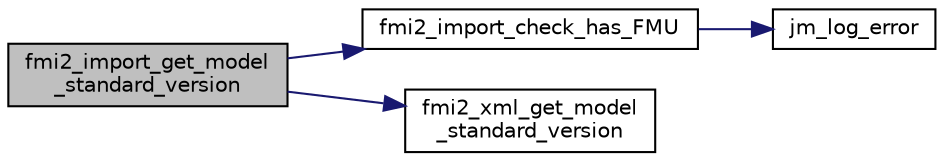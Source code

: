 digraph "fmi2_import_get_model_standard_version"
{
  edge [fontname="Helvetica",fontsize="10",labelfontname="Helvetica",labelfontsize="10"];
  node [fontname="Helvetica",fontsize="10",shape=record];
  rankdir="LR";
  Node153 [label="fmi2_import_get_model\l_standard_version",height=0.2,width=0.4,color="black", fillcolor="grey75", style="filled", fontcolor="black"];
  Node153 -> Node154 [color="midnightblue",fontsize="10",style="solid",fontname="Helvetica"];
  Node154 [label="fmi2_import_check_has_FMU",height=0.2,width=0.4,color="black", fillcolor="white", style="filled",URL="$d3/df2/fmi2__import_8c.html#a8081f28cd4f12875a98a03a4172dafe4"];
  Node154 -> Node155 [color="midnightblue",fontsize="10",style="solid",fontname="Helvetica"];
  Node155 [label="jm_log_error",height=0.2,width=0.4,color="black", fillcolor="white", style="filled",URL="$d6/dac/group__jm__callbacks.html#gada5096ac90f8adc61a90b76597c4ae05",tooltip="Send a error message to the logger function. See jm_log() for details. "];
  Node153 -> Node156 [color="midnightblue",fontsize="10",style="solid",fontname="Helvetica"];
  Node156 [label="fmi2_xml_get_model\l_standard_version",height=0.2,width=0.4,color="black", fillcolor="white", style="filled",URL="$de/d1e/group__fmi2__xml__gen.html#ga2caecae905a0c9599cbedbb93b03a854"];
}
